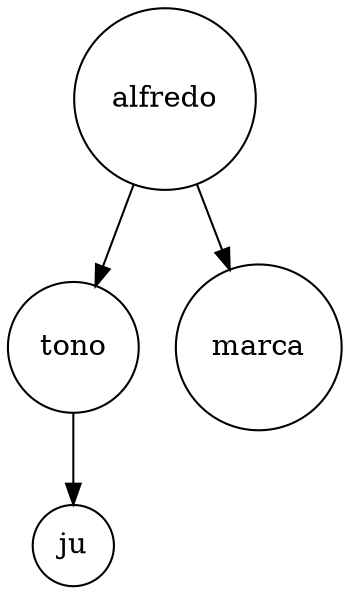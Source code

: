 digraph G {
	node [shape = circle];
	n0[label="alfredo"];
	n0 -> n1;
	n1[label="tono"];
	n1 -> n2;
	n2[label="ju"];
	n0 -> n3;
	n3[label="marca"];
	
}